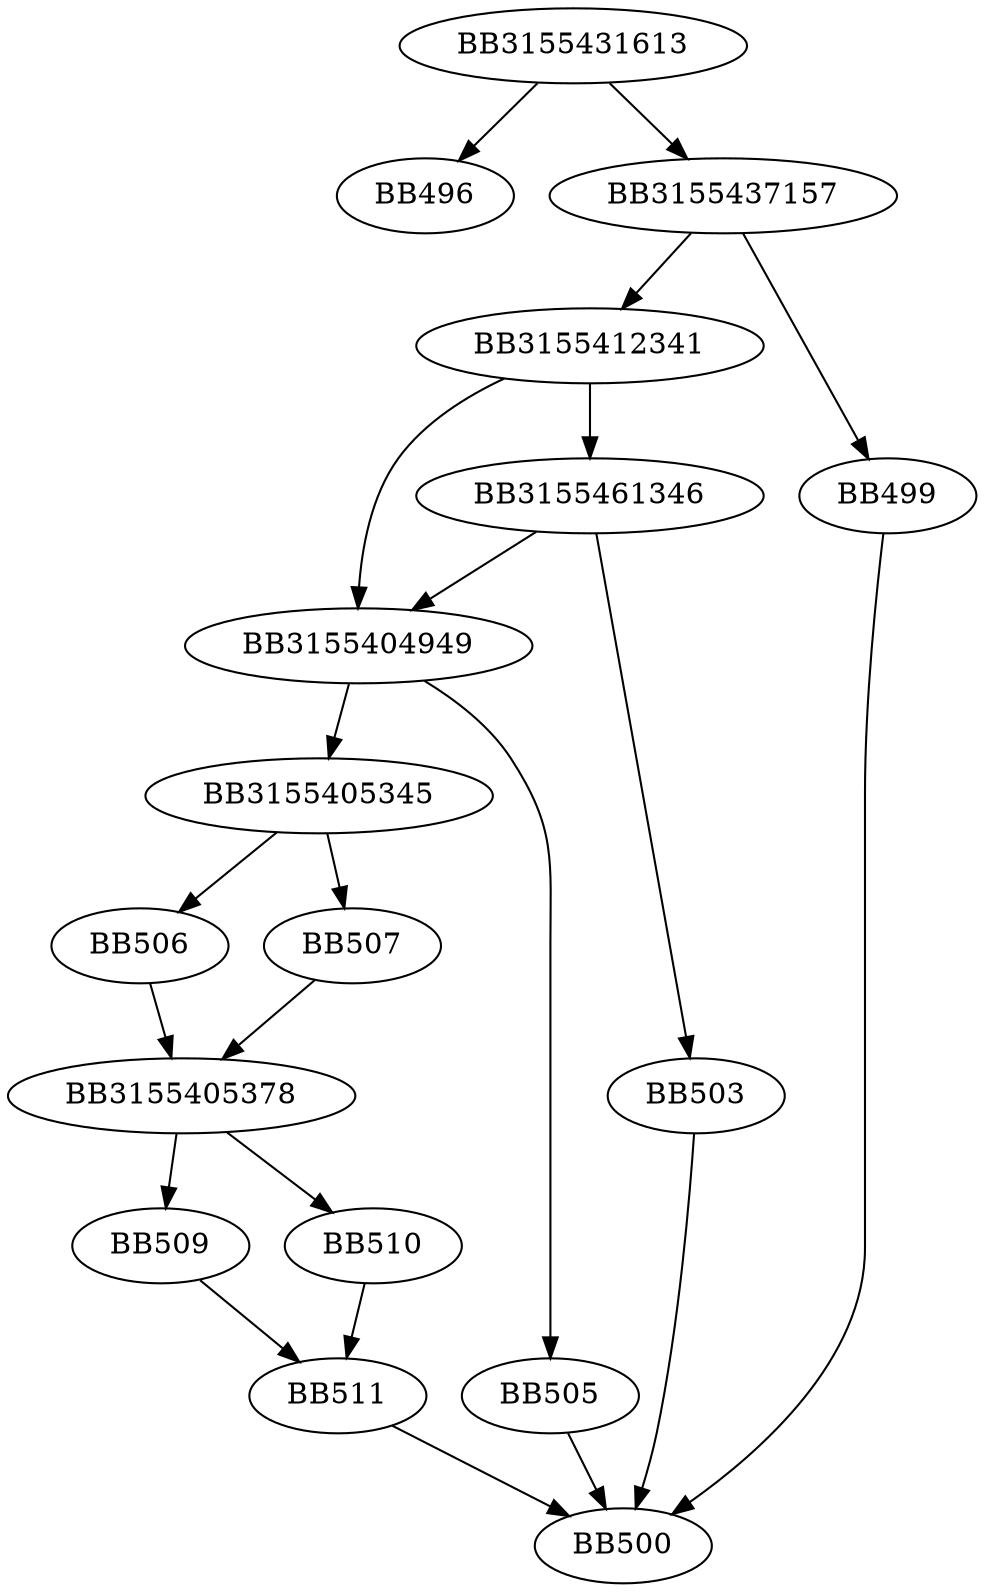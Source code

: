 digraph G{
	BB3155431613->BB496;
	BB3155431613->BB3155437157;
	BB3155437157->BB3155412341;
	BB3155437157->BB499;
	BB499->BB500;
	BB3155412341->BB3155404949;
	BB3155412341->BB3155461346;
	BB3155461346->BB3155404949;
	BB3155461346->BB503;
	BB503->BB500;
	BB3155404949->BB3155405345;
	BB3155404949->BB505;
	BB505->BB500;
	BB3155405345->BB506;
	BB3155405345->BB507;
	BB506->BB3155405378;
	BB507->BB3155405378;
	BB3155405378->BB509;
	BB3155405378->BB510;
	BB509->BB511;
	BB510->BB511;
	BB511->BB500;
}
